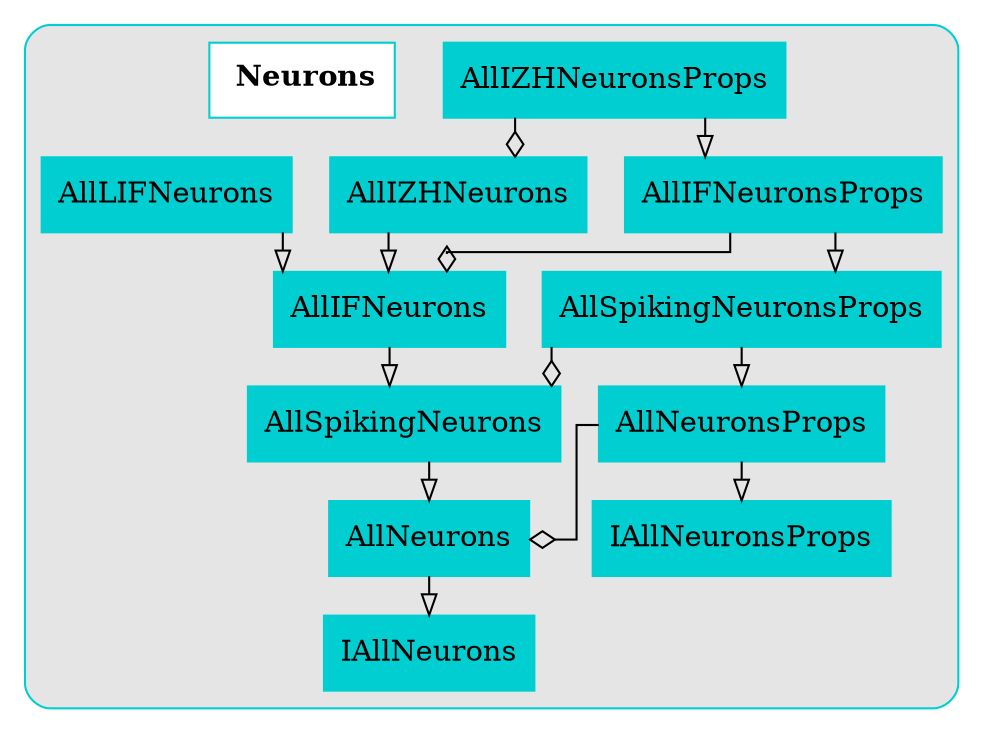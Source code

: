 digraph{
	 graph [splines=ortho]

	subgraph clusterNeurons {
		style = rounded
		bgcolor = grey90
		color = darkturquoise
		node [shape = record, color = darkturquoise];

		AllIFNeurons[label = AllIFNeurons, style = filled];
		AllIFNeuronsProps[label = AllIFNeuronsProps, style = filled];
		AllIZHNeurons[label = AllIZHNeurons, style = filled];
		AllIZHNeuronsProps[label = AllIZHNeuronsProps, style = filled];
		AllLIFNeurons[label = AllLIFNeurons, style = filled];
		AllNeurons[label = AllNeurons, style = filled];
		AllNeuronsProps[label = AllNeuronsProps, style = filled];
		AllSpikingNeurons[label = AllSpikingNeurons, style = filled];
		AllSpikingNeuronsProps[label = AllSpikingNeuronsProps, style = filled];
		IAllNeurons[label = IAllNeurons, style = filled];
		IAllNeuronsProps[label = IAllNeuronsProps, style = filled];
		Neurons[label =< <B> Neurons</B>>, style = bold, fillcolor = white, style = filled];


		//------LAYOUT FOR SUBGRAPH------


		rankdir = BT; // Rank Direction Bottom to Top
		nodesep = 1.5; // Node Separation
		ranksep = 1.5; // Rank Separation


		//INHERITANCE//


		AllIFNeurons -> AllSpikingNeurons [arrowhead=empty];

		AllIFNeuronsProps -> AllSpikingNeuronsProps [arrowhead=empty];

		AllIZHNeurons -> AllIFNeurons [arrowhead=empty];

		AllIZHNeuronsProps -> AllIFNeuronsProps [arrowhead=empty];

		AllLIFNeurons -> AllIFNeurons [arrowhead=empty];

		AllNeurons -> IAllNeurons [arrowhead=empty];

		AllNeuronsProps -> IAllNeuronsProps [arrowhead=empty];

		AllSpikingNeurons -> AllNeurons [arrowhead=empty];

		AllSpikingNeuronsProps -> AllNeuronsProps [arrowhead=empty];


		//COMPOSITION//


		AllIFNeuronsProps -> AllIFNeurons [arrowhead=ediamond];

		AllIZHNeuronsProps -> AllIZHNeurons [arrowhead=ediamond];

		AllNeuronsProps -> AllNeurons [arrowhead=ediamond];

		AllSpikingNeuronsProps -> AllSpikingNeurons [arrowhead=ediamond];
	}//end subgraph Neurons
}//end digraph